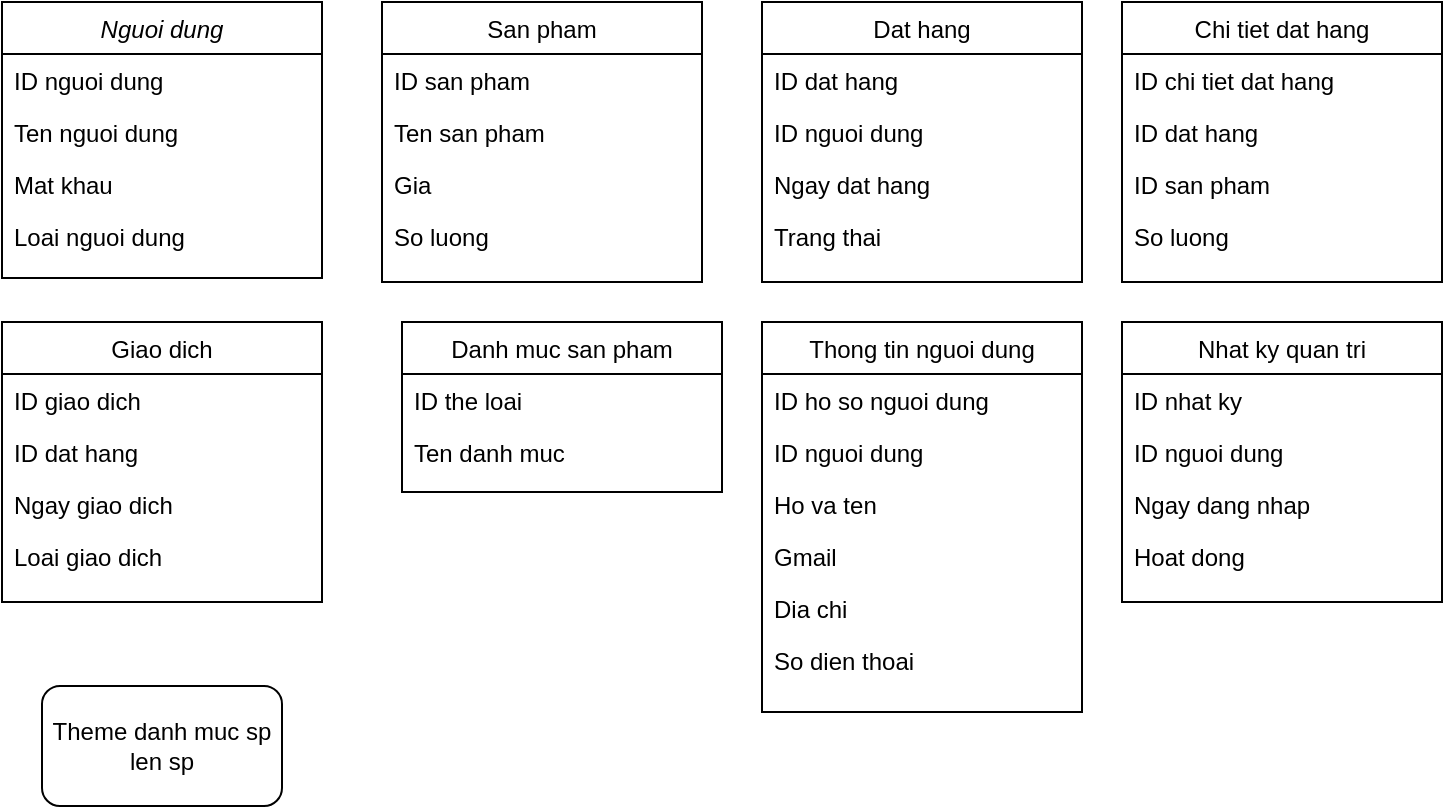 <mxfile version="21.7.4" type="github">
  <diagram id="C5RBs43oDa-KdzZeNtuy" name="Page-1">
    <mxGraphModel dx="1050" dy="587" grid="1" gridSize="10" guides="1" tooltips="1" connect="1" arrows="1" fold="1" page="1" pageScale="1" pageWidth="827" pageHeight="1169" math="0" shadow="0">
      <root>
        <mxCell id="WIyWlLk6GJQsqaUBKTNV-0" />
        <mxCell id="WIyWlLk6GJQsqaUBKTNV-1" parent="WIyWlLk6GJQsqaUBKTNV-0" />
        <mxCell id="zkfFHV4jXpPFQw0GAbJ--0" value="Nguoi dung" style="swimlane;fontStyle=2;align=center;verticalAlign=top;childLayout=stackLayout;horizontal=1;startSize=26;horizontalStack=0;resizeParent=1;resizeLast=0;collapsible=1;marginBottom=0;rounded=0;shadow=0;strokeWidth=1;" parent="WIyWlLk6GJQsqaUBKTNV-1" vertex="1">
          <mxGeometry x="90" y="110" width="160" height="138" as="geometry">
            <mxRectangle x="220" y="120" width="160" height="26" as="alternateBounds" />
          </mxGeometry>
        </mxCell>
        <mxCell id="zkfFHV4jXpPFQw0GAbJ--1" value="ID nguoi dung" style="text;align=left;verticalAlign=top;spacingLeft=4;spacingRight=4;overflow=hidden;rotatable=0;points=[[0,0.5],[1,0.5]];portConstraint=eastwest;" parent="zkfFHV4jXpPFQw0GAbJ--0" vertex="1">
          <mxGeometry y="26" width="160" height="26" as="geometry" />
        </mxCell>
        <mxCell id="zkfFHV4jXpPFQw0GAbJ--2" value="Ten nguoi dung" style="text;align=left;verticalAlign=top;spacingLeft=4;spacingRight=4;overflow=hidden;rotatable=0;points=[[0,0.5],[1,0.5]];portConstraint=eastwest;rounded=0;shadow=0;html=0;" parent="zkfFHV4jXpPFQw0GAbJ--0" vertex="1">
          <mxGeometry y="52" width="160" height="26" as="geometry" />
        </mxCell>
        <mxCell id="zkfFHV4jXpPFQw0GAbJ--3" value="Mat khau" style="text;align=left;verticalAlign=top;spacingLeft=4;spacingRight=4;overflow=hidden;rotatable=0;points=[[0,0.5],[1,0.5]];portConstraint=eastwest;rounded=0;shadow=0;html=0;" parent="zkfFHV4jXpPFQw0GAbJ--0" vertex="1">
          <mxGeometry y="78" width="160" height="26" as="geometry" />
        </mxCell>
        <mxCell id="7lIwRp4gsB3fmdzx2nif-0" value="Loai nguoi dung" style="text;align=left;verticalAlign=top;spacingLeft=4;spacingRight=4;overflow=hidden;rotatable=0;points=[[0,0.5],[1,0.5]];portConstraint=eastwest;rounded=0;shadow=0;html=0;" vertex="1" parent="zkfFHV4jXpPFQw0GAbJ--0">
          <mxGeometry y="104" width="160" height="26" as="geometry" />
        </mxCell>
        <mxCell id="zkfFHV4jXpPFQw0GAbJ--17" value="San pham" style="swimlane;fontStyle=0;align=center;verticalAlign=top;childLayout=stackLayout;horizontal=1;startSize=26;horizontalStack=0;resizeParent=1;resizeLast=0;collapsible=1;marginBottom=0;rounded=0;shadow=0;strokeWidth=1;" parent="WIyWlLk6GJQsqaUBKTNV-1" vertex="1">
          <mxGeometry x="280" y="110" width="160" height="140" as="geometry">
            <mxRectangle x="550" y="140" width="160" height="26" as="alternateBounds" />
          </mxGeometry>
        </mxCell>
        <mxCell id="zkfFHV4jXpPFQw0GAbJ--18" value="ID san pham" style="text;align=left;verticalAlign=top;spacingLeft=4;spacingRight=4;overflow=hidden;rotatable=0;points=[[0,0.5],[1,0.5]];portConstraint=eastwest;" parent="zkfFHV4jXpPFQw0GAbJ--17" vertex="1">
          <mxGeometry y="26" width="160" height="26" as="geometry" />
        </mxCell>
        <mxCell id="zkfFHV4jXpPFQw0GAbJ--19" value="Ten san pham" style="text;align=left;verticalAlign=top;spacingLeft=4;spacingRight=4;overflow=hidden;rotatable=0;points=[[0,0.5],[1,0.5]];portConstraint=eastwest;rounded=0;shadow=0;html=0;" parent="zkfFHV4jXpPFQw0GAbJ--17" vertex="1">
          <mxGeometry y="52" width="160" height="26" as="geometry" />
        </mxCell>
        <mxCell id="zkfFHV4jXpPFQw0GAbJ--20" value="Gia" style="text;align=left;verticalAlign=top;spacingLeft=4;spacingRight=4;overflow=hidden;rotatable=0;points=[[0,0.5],[1,0.5]];portConstraint=eastwest;rounded=0;shadow=0;html=0;" parent="zkfFHV4jXpPFQw0GAbJ--17" vertex="1">
          <mxGeometry y="78" width="160" height="26" as="geometry" />
        </mxCell>
        <mxCell id="zkfFHV4jXpPFQw0GAbJ--21" value="So luong" style="text;align=left;verticalAlign=top;spacingLeft=4;spacingRight=4;overflow=hidden;rotatable=0;points=[[0,0.5],[1,0.5]];portConstraint=eastwest;rounded=0;shadow=0;html=0;" parent="zkfFHV4jXpPFQw0GAbJ--17" vertex="1">
          <mxGeometry y="104" width="160" height="26" as="geometry" />
        </mxCell>
        <mxCell id="7lIwRp4gsB3fmdzx2nif-1" value="Dat hang" style="swimlane;fontStyle=0;align=center;verticalAlign=top;childLayout=stackLayout;horizontal=1;startSize=26;horizontalStack=0;resizeParent=1;resizeLast=0;collapsible=1;marginBottom=0;rounded=0;shadow=0;strokeWidth=1;" vertex="1" parent="WIyWlLk6GJQsqaUBKTNV-1">
          <mxGeometry x="470" y="110" width="160" height="140" as="geometry">
            <mxRectangle x="550" y="140" width="160" height="26" as="alternateBounds" />
          </mxGeometry>
        </mxCell>
        <mxCell id="7lIwRp4gsB3fmdzx2nif-2" value="ID dat hang" style="text;align=left;verticalAlign=top;spacingLeft=4;spacingRight=4;overflow=hidden;rotatable=0;points=[[0,0.5],[1,0.5]];portConstraint=eastwest;" vertex="1" parent="7lIwRp4gsB3fmdzx2nif-1">
          <mxGeometry y="26" width="160" height="26" as="geometry" />
        </mxCell>
        <mxCell id="7lIwRp4gsB3fmdzx2nif-3" value="ID nguoi dung" style="text;align=left;verticalAlign=top;spacingLeft=4;spacingRight=4;overflow=hidden;rotatable=0;points=[[0,0.5],[1,0.5]];portConstraint=eastwest;rounded=0;shadow=0;html=0;" vertex="1" parent="7lIwRp4gsB3fmdzx2nif-1">
          <mxGeometry y="52" width="160" height="26" as="geometry" />
        </mxCell>
        <mxCell id="7lIwRp4gsB3fmdzx2nif-4" value="Ngay dat hang" style="text;align=left;verticalAlign=top;spacingLeft=4;spacingRight=4;overflow=hidden;rotatable=0;points=[[0,0.5],[1,0.5]];portConstraint=eastwest;rounded=0;shadow=0;html=0;" vertex="1" parent="7lIwRp4gsB3fmdzx2nif-1">
          <mxGeometry y="78" width="160" height="26" as="geometry" />
        </mxCell>
        <mxCell id="7lIwRp4gsB3fmdzx2nif-5" value="Trang thai" style="text;align=left;verticalAlign=top;spacingLeft=4;spacingRight=4;overflow=hidden;rotatable=0;points=[[0,0.5],[1,0.5]];portConstraint=eastwest;rounded=0;shadow=0;html=0;" vertex="1" parent="7lIwRp4gsB3fmdzx2nif-1">
          <mxGeometry y="104" width="160" height="26" as="geometry" />
        </mxCell>
        <mxCell id="7lIwRp4gsB3fmdzx2nif-7" value="Chi tiet dat hang" style="swimlane;fontStyle=0;align=center;verticalAlign=top;childLayout=stackLayout;horizontal=1;startSize=26;horizontalStack=0;resizeParent=1;resizeLast=0;collapsible=1;marginBottom=0;rounded=0;shadow=0;strokeWidth=1;" vertex="1" parent="WIyWlLk6GJQsqaUBKTNV-1">
          <mxGeometry x="650" y="110" width="160" height="140" as="geometry">
            <mxRectangle x="550" y="140" width="160" height="26" as="alternateBounds" />
          </mxGeometry>
        </mxCell>
        <mxCell id="7lIwRp4gsB3fmdzx2nif-8" value="ID chi tiet dat hang" style="text;align=left;verticalAlign=top;spacingLeft=4;spacingRight=4;overflow=hidden;rotatable=0;points=[[0,0.5],[1,0.5]];portConstraint=eastwest;" vertex="1" parent="7lIwRp4gsB3fmdzx2nif-7">
          <mxGeometry y="26" width="160" height="26" as="geometry" />
        </mxCell>
        <mxCell id="7lIwRp4gsB3fmdzx2nif-9" value="ID dat hang" style="text;align=left;verticalAlign=top;spacingLeft=4;spacingRight=4;overflow=hidden;rotatable=0;points=[[0,0.5],[1,0.5]];portConstraint=eastwest;rounded=0;shadow=0;html=0;" vertex="1" parent="7lIwRp4gsB3fmdzx2nif-7">
          <mxGeometry y="52" width="160" height="26" as="geometry" />
        </mxCell>
        <mxCell id="7lIwRp4gsB3fmdzx2nif-10" value="ID san pham" style="text;align=left;verticalAlign=top;spacingLeft=4;spacingRight=4;overflow=hidden;rotatable=0;points=[[0,0.5],[1,0.5]];portConstraint=eastwest;rounded=0;shadow=0;html=0;" vertex="1" parent="7lIwRp4gsB3fmdzx2nif-7">
          <mxGeometry y="78" width="160" height="26" as="geometry" />
        </mxCell>
        <mxCell id="7lIwRp4gsB3fmdzx2nif-11" value="So luong" style="text;align=left;verticalAlign=top;spacingLeft=4;spacingRight=4;overflow=hidden;rotatable=0;points=[[0,0.5],[1,0.5]];portConstraint=eastwest;rounded=0;shadow=0;html=0;" vertex="1" parent="7lIwRp4gsB3fmdzx2nif-7">
          <mxGeometry y="104" width="160" height="26" as="geometry" />
        </mxCell>
        <mxCell id="7lIwRp4gsB3fmdzx2nif-12" value="Giao dich" style="swimlane;fontStyle=0;align=center;verticalAlign=top;childLayout=stackLayout;horizontal=1;startSize=26;horizontalStack=0;resizeParent=1;resizeLast=0;collapsible=1;marginBottom=0;rounded=0;shadow=0;strokeWidth=1;" vertex="1" parent="WIyWlLk6GJQsqaUBKTNV-1">
          <mxGeometry x="90" y="270" width="160" height="140" as="geometry">
            <mxRectangle x="550" y="140" width="160" height="26" as="alternateBounds" />
          </mxGeometry>
        </mxCell>
        <mxCell id="7lIwRp4gsB3fmdzx2nif-13" value="ID giao dich" style="text;align=left;verticalAlign=top;spacingLeft=4;spacingRight=4;overflow=hidden;rotatable=0;points=[[0,0.5],[1,0.5]];portConstraint=eastwest;" vertex="1" parent="7lIwRp4gsB3fmdzx2nif-12">
          <mxGeometry y="26" width="160" height="26" as="geometry" />
        </mxCell>
        <mxCell id="7lIwRp4gsB3fmdzx2nif-14" value="ID dat hang" style="text;align=left;verticalAlign=top;spacingLeft=4;spacingRight=4;overflow=hidden;rotatable=0;points=[[0,0.5],[1,0.5]];portConstraint=eastwest;rounded=0;shadow=0;html=0;" vertex="1" parent="7lIwRp4gsB3fmdzx2nif-12">
          <mxGeometry y="52" width="160" height="26" as="geometry" />
        </mxCell>
        <mxCell id="7lIwRp4gsB3fmdzx2nif-15" value="Ngay giao dich" style="text;align=left;verticalAlign=top;spacingLeft=4;spacingRight=4;overflow=hidden;rotatable=0;points=[[0,0.5],[1,0.5]];portConstraint=eastwest;rounded=0;shadow=0;html=0;" vertex="1" parent="7lIwRp4gsB3fmdzx2nif-12">
          <mxGeometry y="78" width="160" height="26" as="geometry" />
        </mxCell>
        <mxCell id="7lIwRp4gsB3fmdzx2nif-16" value="Loai giao dich" style="text;align=left;verticalAlign=top;spacingLeft=4;spacingRight=4;overflow=hidden;rotatable=0;points=[[0,0.5],[1,0.5]];portConstraint=eastwest;rounded=0;shadow=0;html=0;" vertex="1" parent="7lIwRp4gsB3fmdzx2nif-12">
          <mxGeometry y="104" width="160" height="26" as="geometry" />
        </mxCell>
        <mxCell id="7lIwRp4gsB3fmdzx2nif-17" value="Danh muc san pham" style="swimlane;fontStyle=0;align=center;verticalAlign=top;childLayout=stackLayout;horizontal=1;startSize=26;horizontalStack=0;resizeParent=1;resizeLast=0;collapsible=1;marginBottom=0;rounded=0;shadow=0;strokeWidth=1;" vertex="1" parent="WIyWlLk6GJQsqaUBKTNV-1">
          <mxGeometry x="290" y="270" width="160" height="85" as="geometry">
            <mxRectangle x="550" y="140" width="160" height="26" as="alternateBounds" />
          </mxGeometry>
        </mxCell>
        <mxCell id="7lIwRp4gsB3fmdzx2nif-18" value="ID the loai" style="text;align=left;verticalAlign=top;spacingLeft=4;spacingRight=4;overflow=hidden;rotatable=0;points=[[0,0.5],[1,0.5]];portConstraint=eastwest;" vertex="1" parent="7lIwRp4gsB3fmdzx2nif-17">
          <mxGeometry y="26" width="160" height="26" as="geometry" />
        </mxCell>
        <mxCell id="7lIwRp4gsB3fmdzx2nif-19" value="Ten danh muc" style="text;align=left;verticalAlign=top;spacingLeft=4;spacingRight=4;overflow=hidden;rotatable=0;points=[[0,0.5],[1,0.5]];portConstraint=eastwest;rounded=0;shadow=0;html=0;" vertex="1" parent="7lIwRp4gsB3fmdzx2nif-17">
          <mxGeometry y="52" width="160" height="26" as="geometry" />
        </mxCell>
        <mxCell id="7lIwRp4gsB3fmdzx2nif-23" value="Thong tin nguoi dung" style="swimlane;fontStyle=0;align=center;verticalAlign=top;childLayout=stackLayout;horizontal=1;startSize=26;horizontalStack=0;resizeParent=1;resizeLast=0;collapsible=1;marginBottom=0;rounded=0;shadow=0;strokeWidth=1;" vertex="1" parent="WIyWlLk6GJQsqaUBKTNV-1">
          <mxGeometry x="470" y="270" width="160" height="195" as="geometry">
            <mxRectangle x="550" y="140" width="160" height="26" as="alternateBounds" />
          </mxGeometry>
        </mxCell>
        <mxCell id="7lIwRp4gsB3fmdzx2nif-24" value="ID ho so nguoi dung" style="text;align=left;verticalAlign=top;spacingLeft=4;spacingRight=4;overflow=hidden;rotatable=0;points=[[0,0.5],[1,0.5]];portConstraint=eastwest;" vertex="1" parent="7lIwRp4gsB3fmdzx2nif-23">
          <mxGeometry y="26" width="160" height="26" as="geometry" />
        </mxCell>
        <mxCell id="7lIwRp4gsB3fmdzx2nif-25" value="ID nguoi dung" style="text;align=left;verticalAlign=top;spacingLeft=4;spacingRight=4;overflow=hidden;rotatable=0;points=[[0,0.5],[1,0.5]];portConstraint=eastwest;rounded=0;shadow=0;html=0;" vertex="1" parent="7lIwRp4gsB3fmdzx2nif-23">
          <mxGeometry y="52" width="160" height="26" as="geometry" />
        </mxCell>
        <mxCell id="7lIwRp4gsB3fmdzx2nif-26" value="Ho va ten" style="text;align=left;verticalAlign=top;spacingLeft=4;spacingRight=4;overflow=hidden;rotatable=0;points=[[0,0.5],[1,0.5]];portConstraint=eastwest;rounded=0;shadow=0;html=0;" vertex="1" parent="7lIwRp4gsB3fmdzx2nif-23">
          <mxGeometry y="78" width="160" height="26" as="geometry" />
        </mxCell>
        <mxCell id="7lIwRp4gsB3fmdzx2nif-27" value="Gmail" style="text;align=left;verticalAlign=top;spacingLeft=4;spacingRight=4;overflow=hidden;rotatable=0;points=[[0,0.5],[1,0.5]];portConstraint=eastwest;rounded=0;shadow=0;html=0;" vertex="1" parent="7lIwRp4gsB3fmdzx2nif-23">
          <mxGeometry y="104" width="160" height="26" as="geometry" />
        </mxCell>
        <mxCell id="7lIwRp4gsB3fmdzx2nif-28" value="Dia chi" style="text;align=left;verticalAlign=top;spacingLeft=4;spacingRight=4;overflow=hidden;rotatable=0;points=[[0,0.5],[1,0.5]];portConstraint=eastwest;rounded=0;shadow=0;html=0;" vertex="1" parent="7lIwRp4gsB3fmdzx2nif-23">
          <mxGeometry y="130" width="160" height="26" as="geometry" />
        </mxCell>
        <mxCell id="7lIwRp4gsB3fmdzx2nif-29" value="So dien thoai" style="text;align=left;verticalAlign=top;spacingLeft=4;spacingRight=4;overflow=hidden;rotatable=0;points=[[0,0.5],[1,0.5]];portConstraint=eastwest;rounded=0;shadow=0;html=0;" vertex="1" parent="7lIwRp4gsB3fmdzx2nif-23">
          <mxGeometry y="156" width="160" height="26" as="geometry" />
        </mxCell>
        <mxCell id="7lIwRp4gsB3fmdzx2nif-30" value="Nhat ky quan tri" style="swimlane;fontStyle=0;align=center;verticalAlign=top;childLayout=stackLayout;horizontal=1;startSize=26;horizontalStack=0;resizeParent=1;resizeLast=0;collapsible=1;marginBottom=0;rounded=0;shadow=0;strokeWidth=1;" vertex="1" parent="WIyWlLk6GJQsqaUBKTNV-1">
          <mxGeometry x="650" y="270" width="160" height="140" as="geometry">
            <mxRectangle x="550" y="140" width="160" height="26" as="alternateBounds" />
          </mxGeometry>
        </mxCell>
        <mxCell id="7lIwRp4gsB3fmdzx2nif-31" value="ID nhat ky" style="text;align=left;verticalAlign=top;spacingLeft=4;spacingRight=4;overflow=hidden;rotatable=0;points=[[0,0.5],[1,0.5]];portConstraint=eastwest;" vertex="1" parent="7lIwRp4gsB3fmdzx2nif-30">
          <mxGeometry y="26" width="160" height="26" as="geometry" />
        </mxCell>
        <mxCell id="7lIwRp4gsB3fmdzx2nif-32" value="ID nguoi dung" style="text;align=left;verticalAlign=top;spacingLeft=4;spacingRight=4;overflow=hidden;rotatable=0;points=[[0,0.5],[1,0.5]];portConstraint=eastwest;rounded=0;shadow=0;html=0;" vertex="1" parent="7lIwRp4gsB3fmdzx2nif-30">
          <mxGeometry y="52" width="160" height="26" as="geometry" />
        </mxCell>
        <mxCell id="7lIwRp4gsB3fmdzx2nif-33" value="Ngay dang nhap" style="text;align=left;verticalAlign=top;spacingLeft=4;spacingRight=4;overflow=hidden;rotatable=0;points=[[0,0.5],[1,0.5]];portConstraint=eastwest;rounded=0;shadow=0;html=0;" vertex="1" parent="7lIwRp4gsB3fmdzx2nif-30">
          <mxGeometry y="78" width="160" height="26" as="geometry" />
        </mxCell>
        <mxCell id="7lIwRp4gsB3fmdzx2nif-34" value="Hoat dong" style="text;align=left;verticalAlign=top;spacingLeft=4;spacingRight=4;overflow=hidden;rotatable=0;points=[[0,0.5],[1,0.5]];portConstraint=eastwest;rounded=0;shadow=0;html=0;" vertex="1" parent="7lIwRp4gsB3fmdzx2nif-30">
          <mxGeometry y="104" width="160" height="26" as="geometry" />
        </mxCell>
        <mxCell id="7lIwRp4gsB3fmdzx2nif-37" value="Theme danh muc sp len sp&lt;br&gt;" style="rounded=1;whiteSpace=wrap;html=1;" vertex="1" parent="WIyWlLk6GJQsqaUBKTNV-1">
          <mxGeometry x="110" y="452" width="120" height="60" as="geometry" />
        </mxCell>
      </root>
    </mxGraphModel>
  </diagram>
</mxfile>
